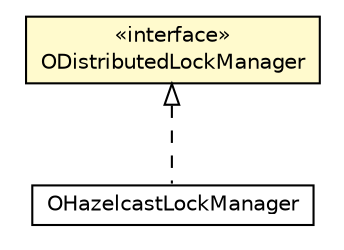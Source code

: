 #!/usr/local/bin/dot
#
# Class diagram 
# Generated by UMLGraph version R5_6-24-gf6e263 (http://www.umlgraph.org/)
#

digraph G {
	edge [fontname="Helvetica",fontsize=10,labelfontname="Helvetica",labelfontsize=10];
	node [fontname="Helvetica",fontsize=10,shape=plaintext];
	nodesep=0.25;
	ranksep=0.5;
	// com.orientechnologies.orient.server.distributed.ODistributedLockManager
	c2988692 [label=<<table title="com.orientechnologies.orient.server.distributed.ODistributedLockManager" border="0" cellborder="1" cellspacing="0" cellpadding="2" port="p" bgcolor="lemonChiffon" href="./ODistributedLockManager.html">
		<tr><td><table border="0" cellspacing="0" cellpadding="1">
<tr><td align="center" balign="center"> &#171;interface&#187; </td></tr>
<tr><td align="center" balign="center"> ODistributedLockManager </td></tr>
		</table></td></tr>
		</table>>, URL="./ODistributedLockManager.html", fontname="Helvetica", fontcolor="black", fontsize=10.0];
	// com.orientechnologies.orient.server.hazelcast.OHazelcastLockManager
	c2988955 [label=<<table title="com.orientechnologies.orient.server.hazelcast.OHazelcastLockManager" border="0" cellborder="1" cellspacing="0" cellpadding="2" port="p" href="../hazelcast/OHazelcastLockManager.html">
		<tr><td><table border="0" cellspacing="0" cellpadding="1">
<tr><td align="center" balign="center"> OHazelcastLockManager </td></tr>
		</table></td></tr>
		</table>>, URL="../hazelcast/OHazelcastLockManager.html", fontname="Helvetica", fontcolor="black", fontsize=10.0];
	//com.orientechnologies.orient.server.hazelcast.OHazelcastLockManager implements com.orientechnologies.orient.server.distributed.ODistributedLockManager
	c2988692:p -> c2988955:p [dir=back,arrowtail=empty,style=dashed];
}

